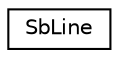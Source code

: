 digraph "Graphical Class Hierarchy"
{
 // LATEX_PDF_SIZE
  edge [fontname="Helvetica",fontsize="10",labelfontname="Helvetica",labelfontsize="10"];
  node [fontname="Helvetica",fontsize="10",shape=record];
  rankdir="LR";
  Node0 [label="SbLine",height=0.2,width=0.4,color="black", fillcolor="white", style="filled",URL="$classSbLine.html",tooltip="The SbLine class represents a line in 3D space."];
}
